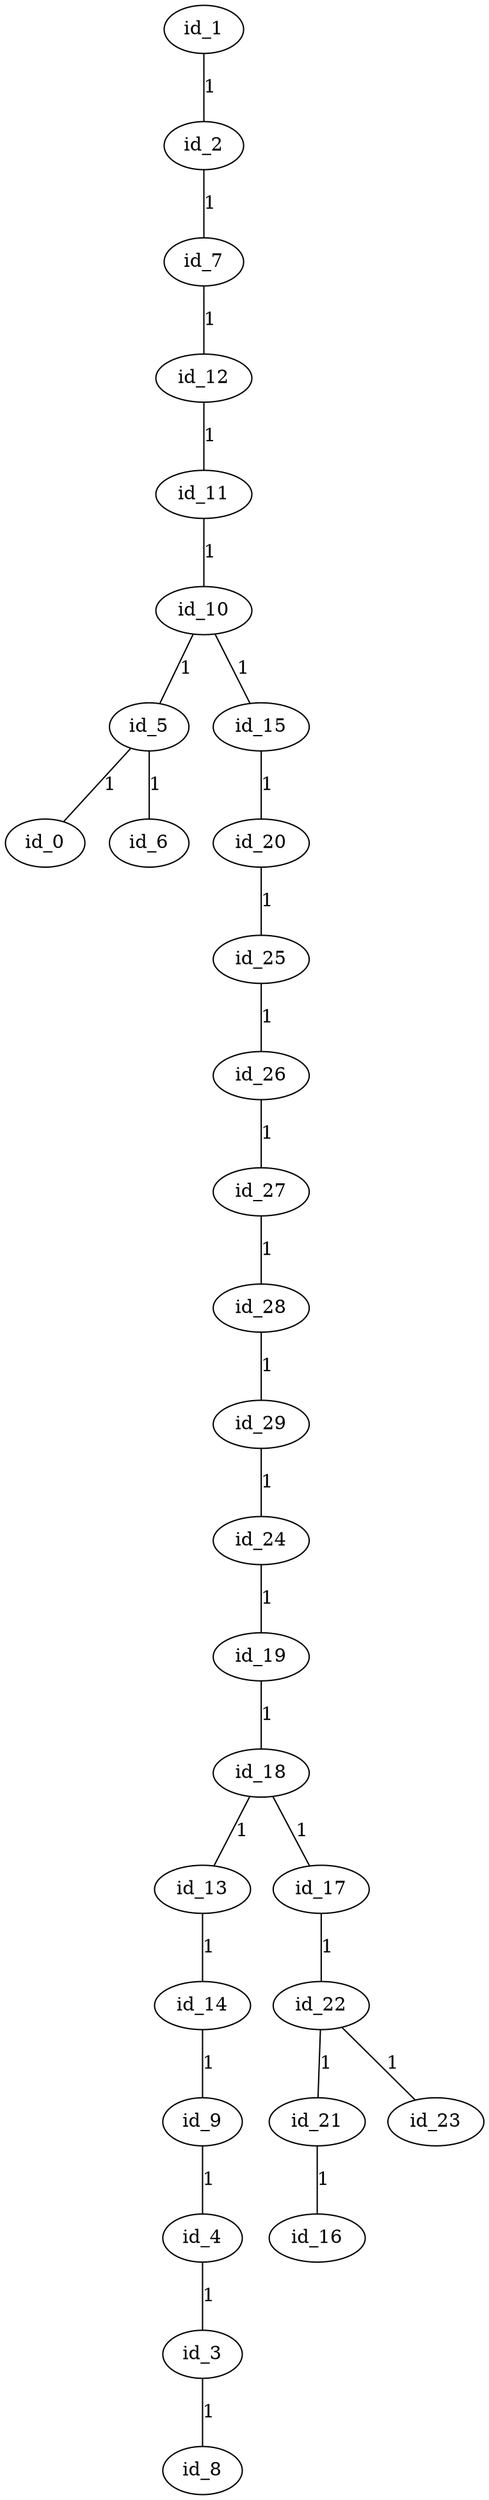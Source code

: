 graph GR{
id_0;
id_1;
id_2;
id_3;
id_4;
id_5;
id_6;
id_7;
id_8;
id_9;
id_10;
id_11;
id_12;
id_13;
id_14;
id_15;
id_16;
id_17;
id_18;
id_19;
id_20;
id_21;
id_22;
id_23;
id_24;
id_25;
id_26;
id_27;
id_28;
id_29;
id_1--id_2[label=1];
id_2--id_7[label=1];
id_7--id_12[label=1];
id_12--id_11[label=1];
id_11--id_10[label=1];
id_10--id_5[label=1];
id_5--id_0[label=1];
id_5--id_6[label=1];
id_10--id_15[label=1];
id_15--id_20[label=1];
id_20--id_25[label=1];
id_25--id_26[label=1];
id_26--id_27[label=1];
id_27--id_28[label=1];
id_28--id_29[label=1];
id_29--id_24[label=1];
id_24--id_19[label=1];
id_19--id_18[label=1];
id_18--id_13[label=1];
id_13--id_14[label=1];
id_14--id_9[label=1];
id_9--id_4[label=1];
id_4--id_3[label=1];
id_3--id_8[label=1];
id_18--id_17[label=1];
id_17--id_22[label=1];
id_22--id_23[label=1];
id_22--id_21[label=1];
id_21--id_16[label=1];
}